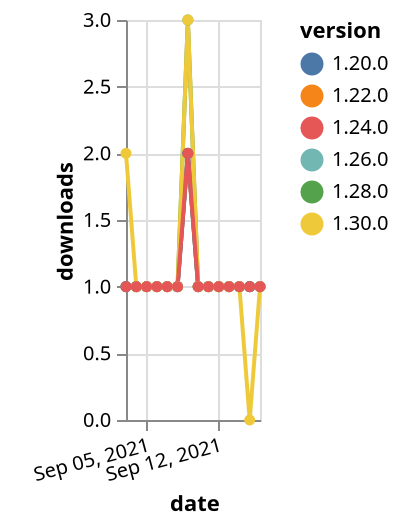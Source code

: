 {"$schema": "https://vega.github.io/schema/vega-lite/v5.json", "description": "A simple bar chart with embedded data.", "data": {"values": [{"date": "2021-09-03", "total": 176, "delta": 1, "version": "1.22.0"}, {"date": "2021-09-04", "total": 177, "delta": 1, "version": "1.22.0"}, {"date": "2021-09-05", "total": 178, "delta": 1, "version": "1.22.0"}, {"date": "2021-09-06", "total": 179, "delta": 1, "version": "1.22.0"}, {"date": "2021-09-07", "total": 180, "delta": 1, "version": "1.22.0"}, {"date": "2021-09-08", "total": 181, "delta": 1, "version": "1.22.0"}, {"date": "2021-09-09", "total": 183, "delta": 2, "version": "1.22.0"}, {"date": "2021-09-10", "total": 184, "delta": 1, "version": "1.22.0"}, {"date": "2021-09-11", "total": 185, "delta": 1, "version": "1.22.0"}, {"date": "2021-09-12", "total": 186, "delta": 1, "version": "1.22.0"}, {"date": "2021-09-13", "total": 187, "delta": 1, "version": "1.22.0"}, {"date": "2021-09-14", "total": 188, "delta": 1, "version": "1.22.0"}, {"date": "2021-09-15", "total": 189, "delta": 1, "version": "1.22.0"}, {"date": "2021-09-16", "total": 190, "delta": 1, "version": "1.22.0"}, {"date": "2021-09-03", "total": 167, "delta": 1, "version": "1.28.0"}, {"date": "2021-09-04", "total": 168, "delta": 1, "version": "1.28.0"}, {"date": "2021-09-05", "total": 169, "delta": 1, "version": "1.28.0"}, {"date": "2021-09-06", "total": 170, "delta": 1, "version": "1.28.0"}, {"date": "2021-09-07", "total": 171, "delta": 1, "version": "1.28.0"}, {"date": "2021-09-08", "total": 172, "delta": 1, "version": "1.28.0"}, {"date": "2021-09-09", "total": 175, "delta": 3, "version": "1.28.0"}, {"date": "2021-09-10", "total": 176, "delta": 1, "version": "1.28.0"}, {"date": "2021-09-11", "total": 177, "delta": 1, "version": "1.28.0"}, {"date": "2021-09-12", "total": 178, "delta": 1, "version": "1.28.0"}, {"date": "2021-09-13", "total": 179, "delta": 1, "version": "1.28.0"}, {"date": "2021-09-14", "total": 180, "delta": 1, "version": "1.28.0"}, {"date": "2021-09-15", "total": 181, "delta": 1, "version": "1.28.0"}, {"date": "2021-09-16", "total": 182, "delta": 1, "version": "1.28.0"}, {"date": "2021-09-03", "total": 152, "delta": 1, "version": "1.26.0"}, {"date": "2021-09-04", "total": 153, "delta": 1, "version": "1.26.0"}, {"date": "2021-09-05", "total": 154, "delta": 1, "version": "1.26.0"}, {"date": "2021-09-06", "total": 155, "delta": 1, "version": "1.26.0"}, {"date": "2021-09-07", "total": 156, "delta": 1, "version": "1.26.0"}, {"date": "2021-09-08", "total": 157, "delta": 1, "version": "1.26.0"}, {"date": "2021-09-09", "total": 159, "delta": 2, "version": "1.26.0"}, {"date": "2021-09-10", "total": 160, "delta": 1, "version": "1.26.0"}, {"date": "2021-09-11", "total": 161, "delta": 1, "version": "1.26.0"}, {"date": "2021-09-12", "total": 162, "delta": 1, "version": "1.26.0"}, {"date": "2021-09-13", "total": 163, "delta": 1, "version": "1.26.0"}, {"date": "2021-09-14", "total": 164, "delta": 1, "version": "1.26.0"}, {"date": "2021-09-15", "total": 165, "delta": 1, "version": "1.26.0"}, {"date": "2021-09-16", "total": 166, "delta": 1, "version": "1.26.0"}, {"date": "2021-09-03", "total": 214, "delta": 1, "version": "1.20.0"}, {"date": "2021-09-04", "total": 215, "delta": 1, "version": "1.20.0"}, {"date": "2021-09-05", "total": 216, "delta": 1, "version": "1.20.0"}, {"date": "2021-09-06", "total": 217, "delta": 1, "version": "1.20.0"}, {"date": "2021-09-07", "total": 218, "delta": 1, "version": "1.20.0"}, {"date": "2021-09-08", "total": 219, "delta": 1, "version": "1.20.0"}, {"date": "2021-09-09", "total": 221, "delta": 2, "version": "1.20.0"}, {"date": "2021-09-10", "total": 222, "delta": 1, "version": "1.20.0"}, {"date": "2021-09-11", "total": 223, "delta": 1, "version": "1.20.0"}, {"date": "2021-09-12", "total": 224, "delta": 1, "version": "1.20.0"}, {"date": "2021-09-13", "total": 225, "delta": 1, "version": "1.20.0"}, {"date": "2021-09-14", "total": 226, "delta": 1, "version": "1.20.0"}, {"date": "2021-09-15", "total": 227, "delta": 1, "version": "1.20.0"}, {"date": "2021-09-16", "total": 228, "delta": 1, "version": "1.20.0"}, {"date": "2021-09-03", "total": 120, "delta": 2, "version": "1.30.0"}, {"date": "2021-09-04", "total": 121, "delta": 1, "version": "1.30.0"}, {"date": "2021-09-05", "total": 122, "delta": 1, "version": "1.30.0"}, {"date": "2021-09-06", "total": 123, "delta": 1, "version": "1.30.0"}, {"date": "2021-09-07", "total": 124, "delta": 1, "version": "1.30.0"}, {"date": "2021-09-08", "total": 125, "delta": 1, "version": "1.30.0"}, {"date": "2021-09-09", "total": 128, "delta": 3, "version": "1.30.0"}, {"date": "2021-09-10", "total": 129, "delta": 1, "version": "1.30.0"}, {"date": "2021-09-11", "total": 130, "delta": 1, "version": "1.30.0"}, {"date": "2021-09-12", "total": 131, "delta": 1, "version": "1.30.0"}, {"date": "2021-09-13", "total": 132, "delta": 1, "version": "1.30.0"}, {"date": "2021-09-14", "total": 133, "delta": 1, "version": "1.30.0"}, {"date": "2021-09-15", "total": 133, "delta": 0, "version": "1.30.0"}, {"date": "2021-09-16", "total": 134, "delta": 1, "version": "1.30.0"}, {"date": "2021-09-03", "total": 167, "delta": 1, "version": "1.24.0"}, {"date": "2021-09-04", "total": 168, "delta": 1, "version": "1.24.0"}, {"date": "2021-09-05", "total": 169, "delta": 1, "version": "1.24.0"}, {"date": "2021-09-06", "total": 170, "delta": 1, "version": "1.24.0"}, {"date": "2021-09-07", "total": 171, "delta": 1, "version": "1.24.0"}, {"date": "2021-09-08", "total": 172, "delta": 1, "version": "1.24.0"}, {"date": "2021-09-09", "total": 174, "delta": 2, "version": "1.24.0"}, {"date": "2021-09-10", "total": 175, "delta": 1, "version": "1.24.0"}, {"date": "2021-09-11", "total": 176, "delta": 1, "version": "1.24.0"}, {"date": "2021-09-12", "total": 177, "delta": 1, "version": "1.24.0"}, {"date": "2021-09-13", "total": 178, "delta": 1, "version": "1.24.0"}, {"date": "2021-09-14", "total": 179, "delta": 1, "version": "1.24.0"}, {"date": "2021-09-15", "total": 180, "delta": 1, "version": "1.24.0"}, {"date": "2021-09-16", "total": 181, "delta": 1, "version": "1.24.0"}]}, "width": "container", "mark": {"type": "line", "point": {"filled": true}}, "encoding": {"x": {"field": "date", "type": "temporal", "timeUnit": "yearmonthdate", "title": "date", "axis": {"labelAngle": -15}}, "y": {"field": "delta", "type": "quantitative", "title": "downloads"}, "color": {"field": "version", "type": "nominal"}, "tooltip": {"field": "delta"}}}